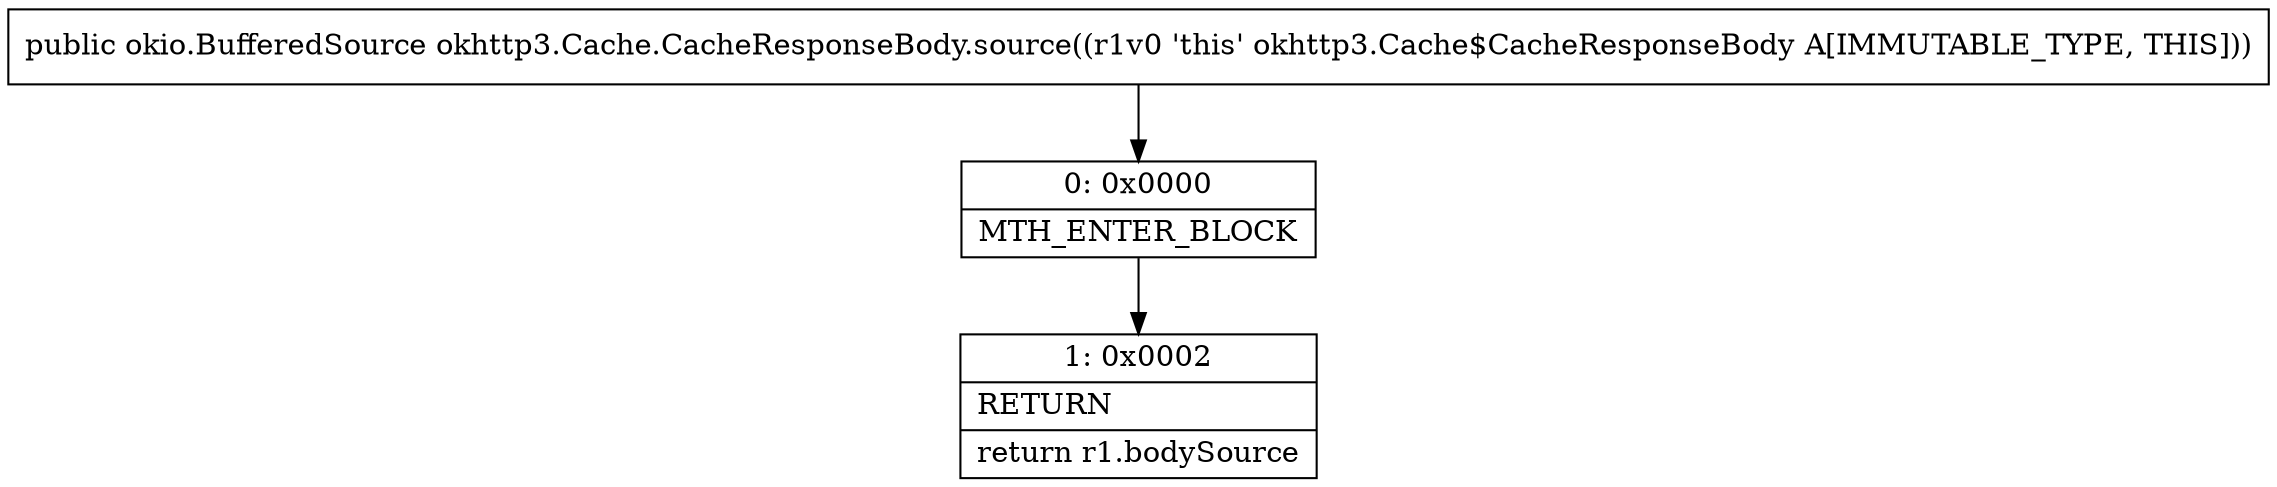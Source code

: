 digraph "CFG forokhttp3.Cache.CacheResponseBody.source()Lokio\/BufferedSource;" {
Node_0 [shape=record,label="{0\:\ 0x0000|MTH_ENTER_BLOCK\l}"];
Node_1 [shape=record,label="{1\:\ 0x0002|RETURN\l|return r1.bodySource\l}"];
MethodNode[shape=record,label="{public okio.BufferedSource okhttp3.Cache.CacheResponseBody.source((r1v0 'this' okhttp3.Cache$CacheResponseBody A[IMMUTABLE_TYPE, THIS])) }"];
MethodNode -> Node_0;
Node_0 -> Node_1;
}

